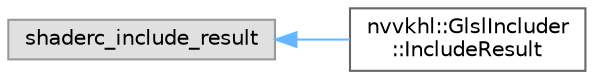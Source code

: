 digraph "Graphical Class Hierarchy"
{
 // LATEX_PDF_SIZE
  bgcolor="transparent";
  edge [fontname=Helvetica,fontsize=10,labelfontname=Helvetica,labelfontsize=10];
  node [fontname=Helvetica,fontsize=10,shape=box,height=0.2,width=0.4];
  rankdir="LR";
  Node0 [id="Node000000",label="shaderc_include_result",height=0.2,width=0.4,color="grey60", fillcolor="#E0E0E0", style="filled",tooltip=" "];
  Node0 -> Node1 [id="edge87_Node000000_Node000001",dir="back",color="steelblue1",style="solid",tooltip=" "];
  Node1 [id="Node000001",label="nvvkhl::GlslIncluder\l::IncludeResult",height=0.2,width=0.4,color="grey40", fillcolor="white", style="filled",URL="$structnvvkhl_1_1_glsl_includer_1_1_include_result.html",tooltip=" "];
}
